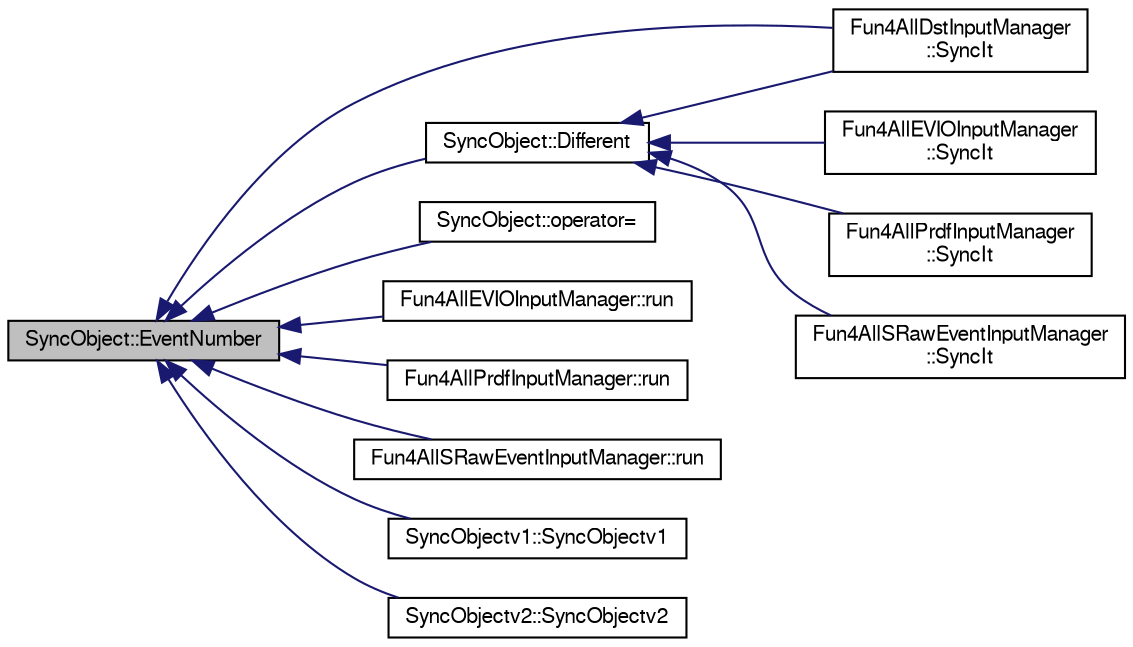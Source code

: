 digraph "SyncObject::EventNumber"
{
  bgcolor="transparent";
  edge [fontname="FreeSans",fontsize="10",labelfontname="FreeSans",labelfontsize="10"];
  node [fontname="FreeSans",fontsize="10",shape=record];
  rankdir="LR";
  Node1 [label="SyncObject::EventNumber",height=0.2,width=0.4,color="black", fillcolor="grey75", style="filled" fontcolor="black"];
  Node1 -> Node2 [dir="back",color="midnightblue",fontsize="10",style="solid",fontname="FreeSans"];
  Node2 [label="SyncObject::Different",height=0.2,width=0.4,color="black",URL="$de/dbb/classSyncObject.html#ab8b7f5a87277828d6ea97d2ed3dd546d"];
  Node2 -> Node3 [dir="back",color="midnightblue",fontsize="10",style="solid",fontname="FreeSans"];
  Node3 [label="Fun4AllDstInputManager\l::SyncIt",height=0.2,width=0.4,color="black",URL="$d7/d0b/classFun4AllDstInputManager.html#a0244c2edbaa2350038304b09f352c2d0"];
  Node2 -> Node4 [dir="back",color="midnightblue",fontsize="10",style="solid",fontname="FreeSans"];
  Node4 [label="Fun4AllEVIOInputManager\l::SyncIt",height=0.2,width=0.4,color="black",URL="$d3/d97/classFun4AllEVIOInputManager.html#afb4d90b3a2b75bf456aa769612cffd80"];
  Node2 -> Node5 [dir="back",color="midnightblue",fontsize="10",style="solid",fontname="FreeSans"];
  Node5 [label="Fun4AllPrdfInputManager\l::SyncIt",height=0.2,width=0.4,color="black",URL="$da/dd8/classFun4AllPrdfInputManager.html#afb3dee1362f4ec5ce8646b746076248a"];
  Node2 -> Node6 [dir="back",color="midnightblue",fontsize="10",style="solid",fontname="FreeSans"];
  Node6 [label="Fun4AllSRawEventInputManager\l::SyncIt",height=0.2,width=0.4,color="black",URL="$d5/dd4/classFun4AllSRawEventInputManager.html#af53fbdb4b808513b877a32f25246e7af"];
  Node1 -> Node7 [dir="back",color="midnightblue",fontsize="10",style="solid",fontname="FreeSans"];
  Node7 [label="SyncObject::operator=",height=0.2,width=0.4,color="black",URL="$de/dbb/classSyncObject.html#ac50302647ba257a27e4ab9d8f051e80b"];
  Node1 -> Node8 [dir="back",color="midnightblue",fontsize="10",style="solid",fontname="FreeSans"];
  Node8 [label="Fun4AllEVIOInputManager::run",height=0.2,width=0.4,color="black",URL="$d3/d97/classFun4AllEVIOInputManager.html#af61a28facba084aad29bf788ef2d28e7"];
  Node1 -> Node9 [dir="back",color="midnightblue",fontsize="10",style="solid",fontname="FreeSans"];
  Node9 [label="Fun4AllPrdfInputManager::run",height=0.2,width=0.4,color="black",URL="$da/dd8/classFun4AllPrdfInputManager.html#ac3f313ef5571ce32cd40799791e2ea56"];
  Node1 -> Node10 [dir="back",color="midnightblue",fontsize="10",style="solid",fontname="FreeSans"];
  Node10 [label="Fun4AllSRawEventInputManager::run",height=0.2,width=0.4,color="black",URL="$d5/dd4/classFun4AllSRawEventInputManager.html#a6fb883458d575781c7ae1da38ecf30dd"];
  Node1 -> Node3 [dir="back",color="midnightblue",fontsize="10",style="solid",fontname="FreeSans"];
  Node1 -> Node11 [dir="back",color="midnightblue",fontsize="10",style="solid",fontname="FreeSans"];
  Node11 [label="SyncObjectv1::SyncObjectv1",height=0.2,width=0.4,color="black",URL="$d9/d30/classSyncObjectv1.html#a2245d3fdc81016f61743942040ed6e73"];
  Node1 -> Node12 [dir="back",color="midnightblue",fontsize="10",style="solid",fontname="FreeSans"];
  Node12 [label="SyncObjectv2::SyncObjectv2",height=0.2,width=0.4,color="black",URL="$df/da3/classSyncObjectv2.html#afea1066fd155ae592e1515c8c49fb2cc"];
}
